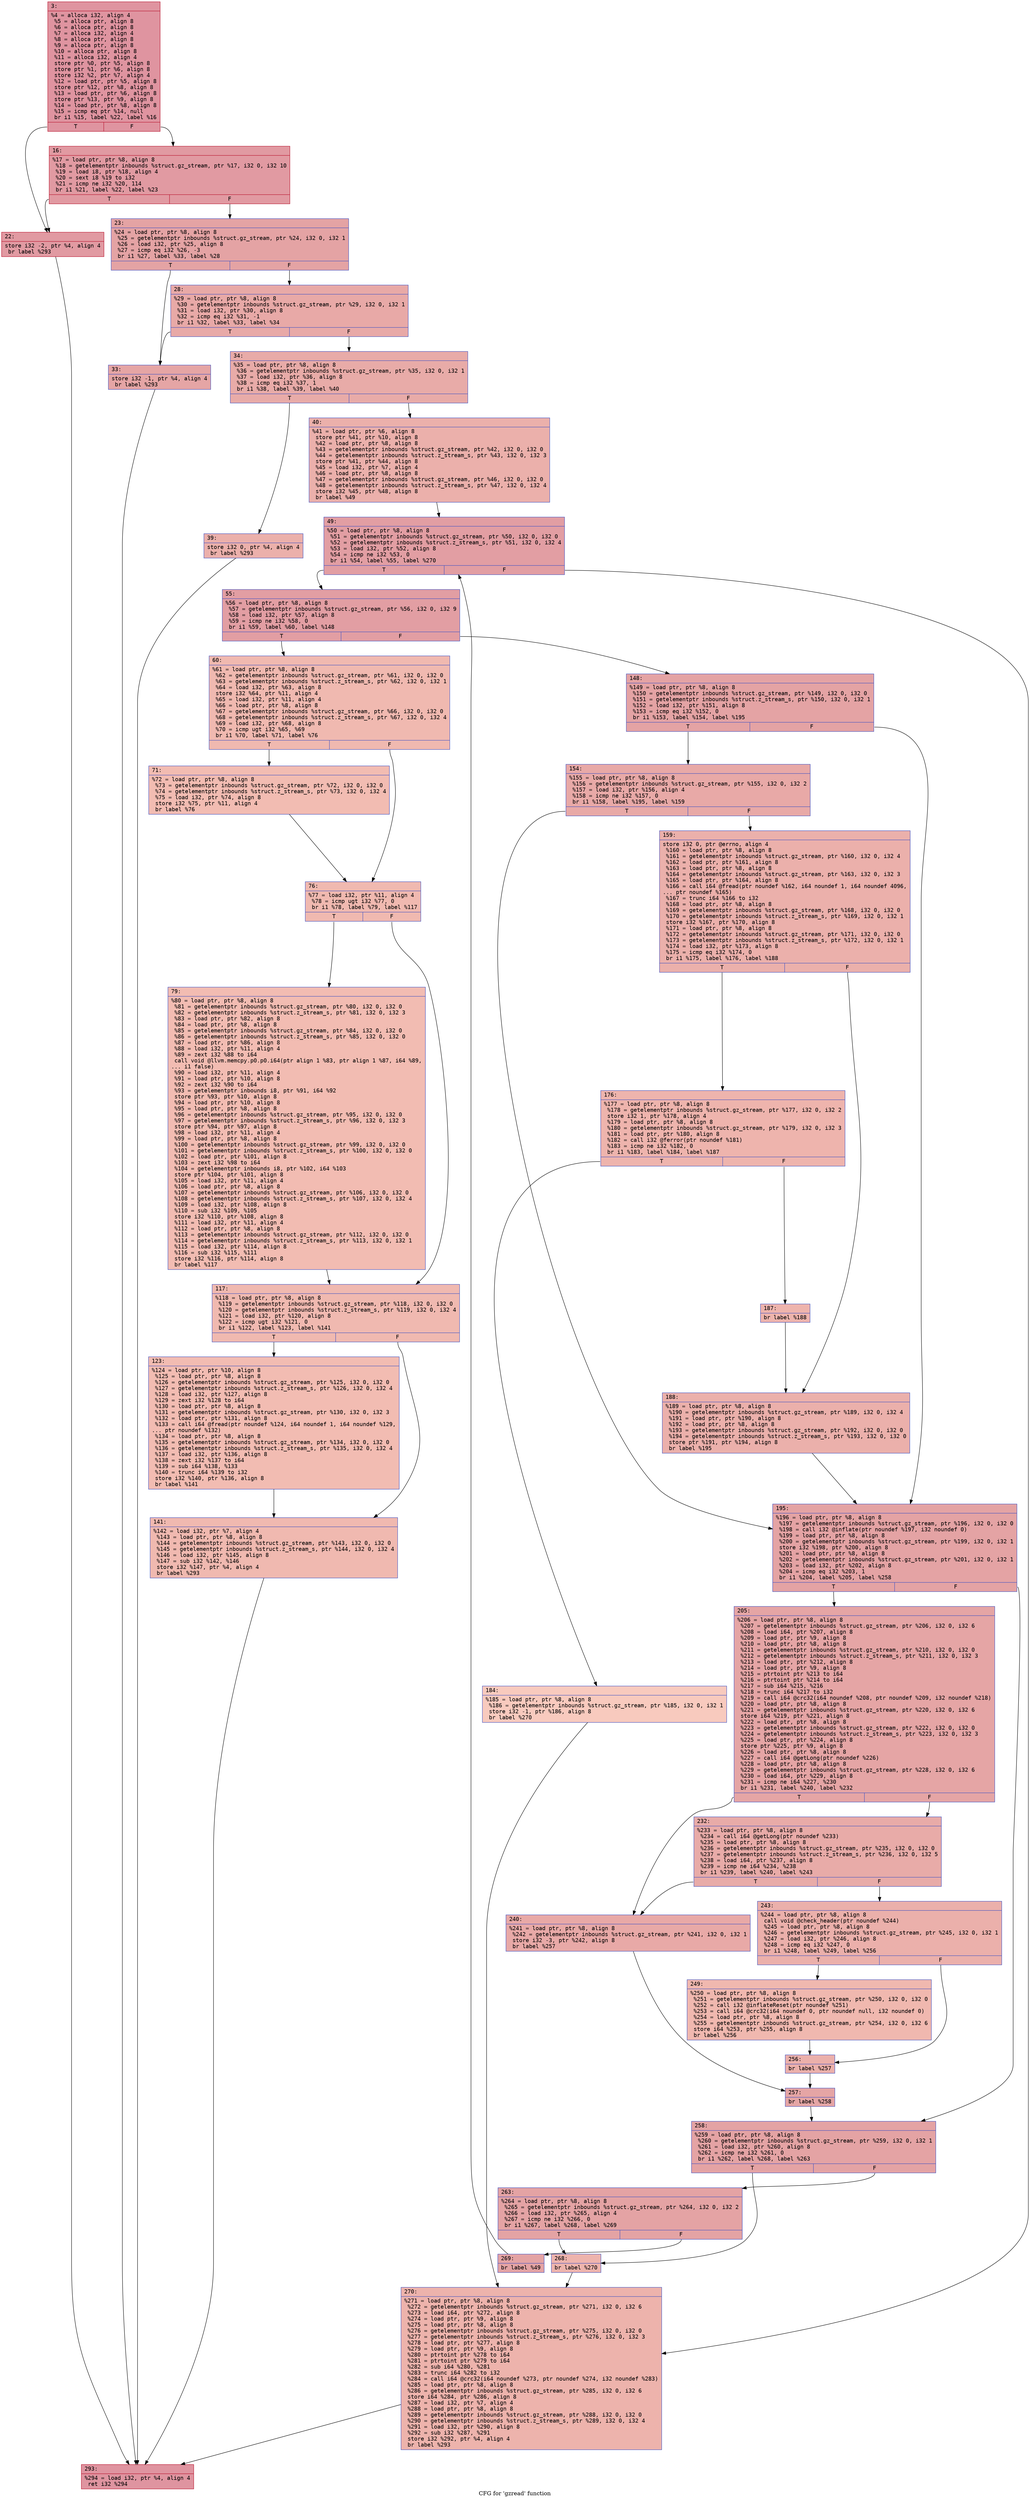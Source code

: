 digraph "CFG for 'gzread' function" {
	label="CFG for 'gzread' function";

	Node0x600002d93200 [shape=record,color="#b70d28ff", style=filled, fillcolor="#b70d2870" fontname="Courier",label="{3:\l|  %4 = alloca i32, align 4\l  %5 = alloca ptr, align 8\l  %6 = alloca ptr, align 8\l  %7 = alloca i32, align 4\l  %8 = alloca ptr, align 8\l  %9 = alloca ptr, align 8\l  %10 = alloca ptr, align 8\l  %11 = alloca i32, align 4\l  store ptr %0, ptr %5, align 8\l  store ptr %1, ptr %6, align 8\l  store i32 %2, ptr %7, align 4\l  %12 = load ptr, ptr %5, align 8\l  store ptr %12, ptr %8, align 8\l  %13 = load ptr, ptr %6, align 8\l  store ptr %13, ptr %9, align 8\l  %14 = load ptr, ptr %8, align 8\l  %15 = icmp eq ptr %14, null\l  br i1 %15, label %22, label %16\l|{<s0>T|<s1>F}}"];
	Node0x600002d93200:s0 -> Node0x600002d932a0[tooltip="3 -> 22\nProbability 37.50%" ];
	Node0x600002d93200:s1 -> Node0x600002d93250[tooltip="3 -> 16\nProbability 62.50%" ];
	Node0x600002d93250 [shape=record,color="#b70d28ff", style=filled, fillcolor="#bb1b2c70" fontname="Courier",label="{16:\l|  %17 = load ptr, ptr %8, align 8\l  %18 = getelementptr inbounds %struct.gz_stream, ptr %17, i32 0, i32 10\l  %19 = load i8, ptr %18, align 4\l  %20 = sext i8 %19 to i32\l  %21 = icmp ne i32 %20, 114\l  br i1 %21, label %22, label %23\l|{<s0>T|<s1>F}}"];
	Node0x600002d93250:s0 -> Node0x600002d932a0[tooltip="16 -> 22\nProbability 50.00%" ];
	Node0x600002d93250:s1 -> Node0x600002d932f0[tooltip="16 -> 23\nProbability 50.00%" ];
	Node0x600002d932a0 [shape=record,color="#b70d28ff", style=filled, fillcolor="#bb1b2c70" fontname="Courier",label="{22:\l|  store i32 -2, ptr %4, align 4\l  br label %293\l}"];
	Node0x600002d932a0 -> Node0x600002d93de0[tooltip="22 -> 293\nProbability 100.00%" ];
	Node0x600002d932f0 [shape=record,color="#3d50c3ff", style=filled, fillcolor="#c32e3170" fontname="Courier",label="{23:\l|  %24 = load ptr, ptr %8, align 8\l  %25 = getelementptr inbounds %struct.gz_stream, ptr %24, i32 0, i32 1\l  %26 = load i32, ptr %25, align 8\l  %27 = icmp eq i32 %26, -3\l  br i1 %27, label %33, label %28\l|{<s0>T|<s1>F}}"];
	Node0x600002d932f0:s0 -> Node0x600002d93390[tooltip="23 -> 33\nProbability 50.00%" ];
	Node0x600002d932f0:s1 -> Node0x600002d93340[tooltip="23 -> 28\nProbability 50.00%" ];
	Node0x600002d93340 [shape=record,color="#3d50c3ff", style=filled, fillcolor="#ca3b3770" fontname="Courier",label="{28:\l|  %29 = load ptr, ptr %8, align 8\l  %30 = getelementptr inbounds %struct.gz_stream, ptr %29, i32 0, i32 1\l  %31 = load i32, ptr %30, align 8\l  %32 = icmp eq i32 %31, -1\l  br i1 %32, label %33, label %34\l|{<s0>T|<s1>F}}"];
	Node0x600002d93340:s0 -> Node0x600002d93390[tooltip="28 -> 33\nProbability 37.50%" ];
	Node0x600002d93340:s1 -> Node0x600002d933e0[tooltip="28 -> 34\nProbability 62.50%" ];
	Node0x600002d93390 [shape=record,color="#3d50c3ff", style=filled, fillcolor="#c5333470" fontname="Courier",label="{33:\l|  store i32 -1, ptr %4, align 4\l  br label %293\l}"];
	Node0x600002d93390 -> Node0x600002d93de0[tooltip="33 -> 293\nProbability 100.00%" ];
	Node0x600002d933e0 [shape=record,color="#3d50c3ff", style=filled, fillcolor="#cc403a70" fontname="Courier",label="{34:\l|  %35 = load ptr, ptr %8, align 8\l  %36 = getelementptr inbounds %struct.gz_stream, ptr %35, i32 0, i32 1\l  %37 = load i32, ptr %36, align 8\l  %38 = icmp eq i32 %37, 1\l  br i1 %38, label %39, label %40\l|{<s0>T|<s1>F}}"];
	Node0x600002d933e0:s0 -> Node0x600002d93430[tooltip="34 -> 39\nProbability 50.00%" ];
	Node0x600002d933e0:s1 -> Node0x600002d93480[tooltip="34 -> 40\nProbability 50.00%" ];
	Node0x600002d93430 [shape=record,color="#3d50c3ff", style=filled, fillcolor="#d24b4070" fontname="Courier",label="{39:\l|  store i32 0, ptr %4, align 4\l  br label %293\l}"];
	Node0x600002d93430 -> Node0x600002d93de0[tooltip="39 -> 293\nProbability 100.00%" ];
	Node0x600002d93480 [shape=record,color="#3d50c3ff", style=filled, fillcolor="#d24b4070" fontname="Courier",label="{40:\l|  %41 = load ptr, ptr %6, align 8\l  store ptr %41, ptr %10, align 8\l  %42 = load ptr, ptr %8, align 8\l  %43 = getelementptr inbounds %struct.gz_stream, ptr %42, i32 0, i32 0\l  %44 = getelementptr inbounds %struct.z_stream_s, ptr %43, i32 0, i32 3\l  store ptr %41, ptr %44, align 8\l  %45 = load i32, ptr %7, align 4\l  %46 = load ptr, ptr %8, align 8\l  %47 = getelementptr inbounds %struct.gz_stream, ptr %46, i32 0, i32 0\l  %48 = getelementptr inbounds %struct.z_stream_s, ptr %47, i32 0, i32 4\l  store i32 %45, ptr %48, align 8\l  br label %49\l}"];
	Node0x600002d93480 -> Node0x600002d934d0[tooltip="40 -> 49\nProbability 100.00%" ];
	Node0x600002d934d0 [shape=record,color="#3d50c3ff", style=filled, fillcolor="#be242e70" fontname="Courier",label="{49:\l|  %50 = load ptr, ptr %8, align 8\l  %51 = getelementptr inbounds %struct.gz_stream, ptr %50, i32 0, i32 0\l  %52 = getelementptr inbounds %struct.z_stream_s, ptr %51, i32 0, i32 4\l  %53 = load i32, ptr %52, align 8\l  %54 = icmp ne i32 %53, 0\l  br i1 %54, label %55, label %270\l|{<s0>T|<s1>F}}"];
	Node0x600002d934d0:s0 -> Node0x600002d93520[tooltip="49 -> 55\nProbability 96.88%" ];
	Node0x600002d934d0:s1 -> Node0x600002d93d90[tooltip="49 -> 270\nProbability 3.12%" ];
	Node0x600002d93520 [shape=record,color="#3d50c3ff", style=filled, fillcolor="#be242e70" fontname="Courier",label="{55:\l|  %56 = load ptr, ptr %8, align 8\l  %57 = getelementptr inbounds %struct.gz_stream, ptr %56, i32 0, i32 9\l  %58 = load i32, ptr %57, align 8\l  %59 = icmp ne i32 %58, 0\l  br i1 %59, label %60, label %148\l|{<s0>T|<s1>F}}"];
	Node0x600002d93520:s0 -> Node0x600002d93570[tooltip="55 -> 60\nProbability 3.12%" ];
	Node0x600002d93520:s1 -> Node0x600002d937a0[tooltip="55 -> 148\nProbability 96.88%" ];
	Node0x600002d93570 [shape=record,color="#3d50c3ff", style=filled, fillcolor="#de614d70" fontname="Courier",label="{60:\l|  %61 = load ptr, ptr %8, align 8\l  %62 = getelementptr inbounds %struct.gz_stream, ptr %61, i32 0, i32 0\l  %63 = getelementptr inbounds %struct.z_stream_s, ptr %62, i32 0, i32 1\l  %64 = load i32, ptr %63, align 8\l  store i32 %64, ptr %11, align 4\l  %65 = load i32, ptr %11, align 4\l  %66 = load ptr, ptr %8, align 8\l  %67 = getelementptr inbounds %struct.gz_stream, ptr %66, i32 0, i32 0\l  %68 = getelementptr inbounds %struct.z_stream_s, ptr %67, i32 0, i32 4\l  %69 = load i32, ptr %68, align 8\l  %70 = icmp ugt i32 %65, %69\l  br i1 %70, label %71, label %76\l|{<s0>T|<s1>F}}"];
	Node0x600002d93570:s0 -> Node0x600002d935c0[tooltip="60 -> 71\nProbability 50.00%" ];
	Node0x600002d93570:s1 -> Node0x600002d93610[tooltip="60 -> 76\nProbability 50.00%" ];
	Node0x600002d935c0 [shape=record,color="#3d50c3ff", style=filled, fillcolor="#e1675170" fontname="Courier",label="{71:\l|  %72 = load ptr, ptr %8, align 8\l  %73 = getelementptr inbounds %struct.gz_stream, ptr %72, i32 0, i32 0\l  %74 = getelementptr inbounds %struct.z_stream_s, ptr %73, i32 0, i32 4\l  %75 = load i32, ptr %74, align 8\l  store i32 %75, ptr %11, align 4\l  br label %76\l}"];
	Node0x600002d935c0 -> Node0x600002d93610[tooltip="71 -> 76\nProbability 100.00%" ];
	Node0x600002d93610 [shape=record,color="#3d50c3ff", style=filled, fillcolor="#de614d70" fontname="Courier",label="{76:\l|  %77 = load i32, ptr %11, align 4\l  %78 = icmp ugt i32 %77, 0\l  br i1 %78, label %79, label %117\l|{<s0>T|<s1>F}}"];
	Node0x600002d93610:s0 -> Node0x600002d93660[tooltip="76 -> 79\nProbability 50.00%" ];
	Node0x600002d93610:s1 -> Node0x600002d936b0[tooltip="76 -> 117\nProbability 50.00%" ];
	Node0x600002d93660 [shape=record,color="#3d50c3ff", style=filled, fillcolor="#e1675170" fontname="Courier",label="{79:\l|  %80 = load ptr, ptr %8, align 8\l  %81 = getelementptr inbounds %struct.gz_stream, ptr %80, i32 0, i32 0\l  %82 = getelementptr inbounds %struct.z_stream_s, ptr %81, i32 0, i32 3\l  %83 = load ptr, ptr %82, align 8\l  %84 = load ptr, ptr %8, align 8\l  %85 = getelementptr inbounds %struct.gz_stream, ptr %84, i32 0, i32 0\l  %86 = getelementptr inbounds %struct.z_stream_s, ptr %85, i32 0, i32 0\l  %87 = load ptr, ptr %86, align 8\l  %88 = load i32, ptr %11, align 4\l  %89 = zext i32 %88 to i64\l  call void @llvm.memcpy.p0.p0.i64(ptr align 1 %83, ptr align 1 %87, i64 %89,\l... i1 false)\l  %90 = load i32, ptr %11, align 4\l  %91 = load ptr, ptr %10, align 8\l  %92 = zext i32 %90 to i64\l  %93 = getelementptr inbounds i8, ptr %91, i64 %92\l  store ptr %93, ptr %10, align 8\l  %94 = load ptr, ptr %10, align 8\l  %95 = load ptr, ptr %8, align 8\l  %96 = getelementptr inbounds %struct.gz_stream, ptr %95, i32 0, i32 0\l  %97 = getelementptr inbounds %struct.z_stream_s, ptr %96, i32 0, i32 3\l  store ptr %94, ptr %97, align 8\l  %98 = load i32, ptr %11, align 4\l  %99 = load ptr, ptr %8, align 8\l  %100 = getelementptr inbounds %struct.gz_stream, ptr %99, i32 0, i32 0\l  %101 = getelementptr inbounds %struct.z_stream_s, ptr %100, i32 0, i32 0\l  %102 = load ptr, ptr %101, align 8\l  %103 = zext i32 %98 to i64\l  %104 = getelementptr inbounds i8, ptr %102, i64 %103\l  store ptr %104, ptr %101, align 8\l  %105 = load i32, ptr %11, align 4\l  %106 = load ptr, ptr %8, align 8\l  %107 = getelementptr inbounds %struct.gz_stream, ptr %106, i32 0, i32 0\l  %108 = getelementptr inbounds %struct.z_stream_s, ptr %107, i32 0, i32 4\l  %109 = load i32, ptr %108, align 8\l  %110 = sub i32 %109, %105\l  store i32 %110, ptr %108, align 8\l  %111 = load i32, ptr %11, align 4\l  %112 = load ptr, ptr %8, align 8\l  %113 = getelementptr inbounds %struct.gz_stream, ptr %112, i32 0, i32 0\l  %114 = getelementptr inbounds %struct.z_stream_s, ptr %113, i32 0, i32 1\l  %115 = load i32, ptr %114, align 8\l  %116 = sub i32 %115, %111\l  store i32 %116, ptr %114, align 8\l  br label %117\l}"];
	Node0x600002d93660 -> Node0x600002d936b0[tooltip="79 -> 117\nProbability 100.00%" ];
	Node0x600002d936b0 [shape=record,color="#3d50c3ff", style=filled, fillcolor="#de614d70" fontname="Courier",label="{117:\l|  %118 = load ptr, ptr %8, align 8\l  %119 = getelementptr inbounds %struct.gz_stream, ptr %118, i32 0, i32 0\l  %120 = getelementptr inbounds %struct.z_stream_s, ptr %119, i32 0, i32 4\l  %121 = load i32, ptr %120, align 8\l  %122 = icmp ugt i32 %121, 0\l  br i1 %122, label %123, label %141\l|{<s0>T|<s1>F}}"];
	Node0x600002d936b0:s0 -> Node0x600002d93700[tooltip="117 -> 123\nProbability 50.00%" ];
	Node0x600002d936b0:s1 -> Node0x600002d93750[tooltip="117 -> 141\nProbability 50.00%" ];
	Node0x600002d93700 [shape=record,color="#3d50c3ff", style=filled, fillcolor="#e1675170" fontname="Courier",label="{123:\l|  %124 = load ptr, ptr %10, align 8\l  %125 = load ptr, ptr %8, align 8\l  %126 = getelementptr inbounds %struct.gz_stream, ptr %125, i32 0, i32 0\l  %127 = getelementptr inbounds %struct.z_stream_s, ptr %126, i32 0, i32 4\l  %128 = load i32, ptr %127, align 8\l  %129 = zext i32 %128 to i64\l  %130 = load ptr, ptr %8, align 8\l  %131 = getelementptr inbounds %struct.gz_stream, ptr %130, i32 0, i32 3\l  %132 = load ptr, ptr %131, align 8\l  %133 = call i64 @fread(ptr noundef %124, i64 noundef 1, i64 noundef %129,\l... ptr noundef %132)\l  %134 = load ptr, ptr %8, align 8\l  %135 = getelementptr inbounds %struct.gz_stream, ptr %134, i32 0, i32 0\l  %136 = getelementptr inbounds %struct.z_stream_s, ptr %135, i32 0, i32 4\l  %137 = load i32, ptr %136, align 8\l  %138 = zext i32 %137 to i64\l  %139 = sub i64 %138, %133\l  %140 = trunc i64 %139 to i32\l  store i32 %140, ptr %136, align 8\l  br label %141\l}"];
	Node0x600002d93700 -> Node0x600002d93750[tooltip="123 -> 141\nProbability 100.00%" ];
	Node0x600002d93750 [shape=record,color="#3d50c3ff", style=filled, fillcolor="#de614d70" fontname="Courier",label="{141:\l|  %142 = load i32, ptr %7, align 4\l  %143 = load ptr, ptr %8, align 8\l  %144 = getelementptr inbounds %struct.gz_stream, ptr %143, i32 0, i32 0\l  %145 = getelementptr inbounds %struct.z_stream_s, ptr %144, i32 0, i32 4\l  %146 = load i32, ptr %145, align 8\l  %147 = sub i32 %142, %146\l  store i32 %147, ptr %4, align 4\l  br label %293\l}"];
	Node0x600002d93750 -> Node0x600002d93de0[tooltip="141 -> 293\nProbability 100.00%" ];
	Node0x600002d937a0 [shape=record,color="#3d50c3ff", style=filled, fillcolor="#c32e3170" fontname="Courier",label="{148:\l|  %149 = load ptr, ptr %8, align 8\l  %150 = getelementptr inbounds %struct.gz_stream, ptr %149, i32 0, i32 0\l  %151 = getelementptr inbounds %struct.z_stream_s, ptr %150, i32 0, i32 1\l  %152 = load i32, ptr %151, align 8\l  %153 = icmp eq i32 %152, 0\l  br i1 %153, label %154, label %195\l|{<s0>T|<s1>F}}"];
	Node0x600002d937a0:s0 -> Node0x600002d937f0[tooltip="148 -> 154\nProbability 37.50%" ];
	Node0x600002d937a0:s1 -> Node0x600002d939d0[tooltip="148 -> 195\nProbability 62.50%" ];
	Node0x600002d937f0 [shape=record,color="#3d50c3ff", style=filled, fillcolor="#ca3b3770" fontname="Courier",label="{154:\l|  %155 = load ptr, ptr %8, align 8\l  %156 = getelementptr inbounds %struct.gz_stream, ptr %155, i32 0, i32 2\l  %157 = load i32, ptr %156, align 4\l  %158 = icmp ne i32 %157, 0\l  br i1 %158, label %195, label %159\l|{<s0>T|<s1>F}}"];
	Node0x600002d937f0:s0 -> Node0x600002d939d0[tooltip="154 -> 195\nProbability 62.50%" ];
	Node0x600002d937f0:s1 -> Node0x600002d93840[tooltip="154 -> 159\nProbability 37.50%" ];
	Node0x600002d93840 [shape=record,color="#3d50c3ff", style=filled, fillcolor="#d24b4070" fontname="Courier",label="{159:\l|  store i32 0, ptr @errno, align 4\l  %160 = load ptr, ptr %8, align 8\l  %161 = getelementptr inbounds %struct.gz_stream, ptr %160, i32 0, i32 4\l  %162 = load ptr, ptr %161, align 8\l  %163 = load ptr, ptr %8, align 8\l  %164 = getelementptr inbounds %struct.gz_stream, ptr %163, i32 0, i32 3\l  %165 = load ptr, ptr %164, align 8\l  %166 = call i64 @fread(ptr noundef %162, i64 noundef 1, i64 noundef 4096,\l... ptr noundef %165)\l  %167 = trunc i64 %166 to i32\l  %168 = load ptr, ptr %8, align 8\l  %169 = getelementptr inbounds %struct.gz_stream, ptr %168, i32 0, i32 0\l  %170 = getelementptr inbounds %struct.z_stream_s, ptr %169, i32 0, i32 1\l  store i32 %167, ptr %170, align 8\l  %171 = load ptr, ptr %8, align 8\l  %172 = getelementptr inbounds %struct.gz_stream, ptr %171, i32 0, i32 0\l  %173 = getelementptr inbounds %struct.z_stream_s, ptr %172, i32 0, i32 1\l  %174 = load i32, ptr %173, align 8\l  %175 = icmp eq i32 %174, 0\l  br i1 %175, label %176, label %188\l|{<s0>T|<s1>F}}"];
	Node0x600002d93840:s0 -> Node0x600002d93890[tooltip="159 -> 176\nProbability 37.50%" ];
	Node0x600002d93840:s1 -> Node0x600002d93980[tooltip="159 -> 188\nProbability 62.50%" ];
	Node0x600002d93890 [shape=record,color="#3d50c3ff", style=filled, fillcolor="#d8564670" fontname="Courier",label="{176:\l|  %177 = load ptr, ptr %8, align 8\l  %178 = getelementptr inbounds %struct.gz_stream, ptr %177, i32 0, i32 2\l  store i32 1, ptr %178, align 4\l  %179 = load ptr, ptr %8, align 8\l  %180 = getelementptr inbounds %struct.gz_stream, ptr %179, i32 0, i32 3\l  %181 = load ptr, ptr %180, align 8\l  %182 = call i32 @ferror(ptr noundef %181)\l  %183 = icmp ne i32 %182, 0\l  br i1 %183, label %184, label %187\l|{<s0>T|<s1>F}}"];
	Node0x600002d93890:s0 -> Node0x600002d938e0[tooltip="176 -> 184\nProbability 3.12%" ];
	Node0x600002d93890:s1 -> Node0x600002d93930[tooltip="176 -> 187\nProbability 96.88%" ];
	Node0x600002d938e0 [shape=record,color="#3d50c3ff", style=filled, fillcolor="#ef886b70" fontname="Courier",label="{184:\l|  %185 = load ptr, ptr %8, align 8\l  %186 = getelementptr inbounds %struct.gz_stream, ptr %185, i32 0, i32 1\l  store i32 -1, ptr %186, align 8\l  br label %270\l}"];
	Node0x600002d938e0 -> Node0x600002d93d90[tooltip="184 -> 270\nProbability 100.00%" ];
	Node0x600002d93930 [shape=record,color="#3d50c3ff", style=filled, fillcolor="#d8564670" fontname="Courier",label="{187:\l|  br label %188\l}"];
	Node0x600002d93930 -> Node0x600002d93980[tooltip="187 -> 188\nProbability 100.00%" ];
	Node0x600002d93980 [shape=record,color="#3d50c3ff", style=filled, fillcolor="#d24b4070" fontname="Courier",label="{188:\l|  %189 = load ptr, ptr %8, align 8\l  %190 = getelementptr inbounds %struct.gz_stream, ptr %189, i32 0, i32 4\l  %191 = load ptr, ptr %190, align 8\l  %192 = load ptr, ptr %8, align 8\l  %193 = getelementptr inbounds %struct.gz_stream, ptr %192, i32 0, i32 0\l  %194 = getelementptr inbounds %struct.z_stream_s, ptr %193, i32 0, i32 0\l  store ptr %191, ptr %194, align 8\l  br label %195\l}"];
	Node0x600002d93980 -> Node0x600002d939d0[tooltip="188 -> 195\nProbability 100.00%" ];
	Node0x600002d939d0 [shape=record,color="#3d50c3ff", style=filled, fillcolor="#c32e3170" fontname="Courier",label="{195:\l|  %196 = load ptr, ptr %8, align 8\l  %197 = getelementptr inbounds %struct.gz_stream, ptr %196, i32 0, i32 0\l  %198 = call i32 @inflate(ptr noundef %197, i32 noundef 0)\l  %199 = load ptr, ptr %8, align 8\l  %200 = getelementptr inbounds %struct.gz_stream, ptr %199, i32 0, i32 1\l  store i32 %198, ptr %200, align 8\l  %201 = load ptr, ptr %8, align 8\l  %202 = getelementptr inbounds %struct.gz_stream, ptr %201, i32 0, i32 1\l  %203 = load i32, ptr %202, align 8\l  %204 = icmp eq i32 %203, 1\l  br i1 %204, label %205, label %258\l|{<s0>T|<s1>F}}"];
	Node0x600002d939d0:s0 -> Node0x600002d93a20[tooltip="195 -> 205\nProbability 50.00%" ];
	Node0x600002d939d0:s1 -> Node0x600002d93c50[tooltip="195 -> 258\nProbability 50.00%" ];
	Node0x600002d93a20 [shape=record,color="#3d50c3ff", style=filled, fillcolor="#c5333470" fontname="Courier",label="{205:\l|  %206 = load ptr, ptr %8, align 8\l  %207 = getelementptr inbounds %struct.gz_stream, ptr %206, i32 0, i32 6\l  %208 = load i64, ptr %207, align 8\l  %209 = load ptr, ptr %9, align 8\l  %210 = load ptr, ptr %8, align 8\l  %211 = getelementptr inbounds %struct.gz_stream, ptr %210, i32 0, i32 0\l  %212 = getelementptr inbounds %struct.z_stream_s, ptr %211, i32 0, i32 3\l  %213 = load ptr, ptr %212, align 8\l  %214 = load ptr, ptr %9, align 8\l  %215 = ptrtoint ptr %213 to i64\l  %216 = ptrtoint ptr %214 to i64\l  %217 = sub i64 %215, %216\l  %218 = trunc i64 %217 to i32\l  %219 = call i64 @crc32(i64 noundef %208, ptr noundef %209, i32 noundef %218)\l  %220 = load ptr, ptr %8, align 8\l  %221 = getelementptr inbounds %struct.gz_stream, ptr %220, i32 0, i32 6\l  store i64 %219, ptr %221, align 8\l  %222 = load ptr, ptr %8, align 8\l  %223 = getelementptr inbounds %struct.gz_stream, ptr %222, i32 0, i32 0\l  %224 = getelementptr inbounds %struct.z_stream_s, ptr %223, i32 0, i32 3\l  %225 = load ptr, ptr %224, align 8\l  store ptr %225, ptr %9, align 8\l  %226 = load ptr, ptr %8, align 8\l  %227 = call i64 @getLong(ptr noundef %226)\l  %228 = load ptr, ptr %8, align 8\l  %229 = getelementptr inbounds %struct.gz_stream, ptr %228, i32 0, i32 6\l  %230 = load i64, ptr %229, align 8\l  %231 = icmp ne i64 %227, %230\l  br i1 %231, label %240, label %232\l|{<s0>T|<s1>F}}"];
	Node0x600002d93a20:s0 -> Node0x600002d93ac0[tooltip="205 -> 240\nProbability 50.00%" ];
	Node0x600002d93a20:s1 -> Node0x600002d93a70[tooltip="205 -> 232\nProbability 50.00%" ];
	Node0x600002d93a70 [shape=record,color="#3d50c3ff", style=filled, fillcolor="#cc403a70" fontname="Courier",label="{232:\l|  %233 = load ptr, ptr %8, align 8\l  %234 = call i64 @getLong(ptr noundef %233)\l  %235 = load ptr, ptr %8, align 8\l  %236 = getelementptr inbounds %struct.gz_stream, ptr %235, i32 0, i32 0\l  %237 = getelementptr inbounds %struct.z_stream_s, ptr %236, i32 0, i32 5\l  %238 = load i64, ptr %237, align 8\l  %239 = icmp ne i64 %234, %238\l  br i1 %239, label %240, label %243\l|{<s0>T|<s1>F}}"];
	Node0x600002d93a70:s0 -> Node0x600002d93ac0[tooltip="232 -> 240\nProbability 50.00%" ];
	Node0x600002d93a70:s1 -> Node0x600002d93b10[tooltip="232 -> 243\nProbability 50.00%" ];
	Node0x600002d93ac0 [shape=record,color="#3d50c3ff", style=filled, fillcolor="#ca3b3770" fontname="Courier",label="{240:\l|  %241 = load ptr, ptr %8, align 8\l  %242 = getelementptr inbounds %struct.gz_stream, ptr %241, i32 0, i32 1\l  store i32 -3, ptr %242, align 8\l  br label %257\l}"];
	Node0x600002d93ac0 -> Node0x600002d93c00[tooltip="240 -> 257\nProbability 100.00%" ];
	Node0x600002d93b10 [shape=record,color="#3d50c3ff", style=filled, fillcolor="#d24b4070" fontname="Courier",label="{243:\l|  %244 = load ptr, ptr %8, align 8\l  call void @check_header(ptr noundef %244)\l  %245 = load ptr, ptr %8, align 8\l  %246 = getelementptr inbounds %struct.gz_stream, ptr %245, i32 0, i32 1\l  %247 = load i32, ptr %246, align 8\l  %248 = icmp eq i32 %247, 0\l  br i1 %248, label %249, label %256\l|{<s0>T|<s1>F}}"];
	Node0x600002d93b10:s0 -> Node0x600002d93b60[tooltip="243 -> 249\nProbability 37.50%" ];
	Node0x600002d93b10:s1 -> Node0x600002d93bb0[tooltip="243 -> 256\nProbability 62.50%" ];
	Node0x600002d93b60 [shape=record,color="#3d50c3ff", style=filled, fillcolor="#dc5d4a70" fontname="Courier",label="{249:\l|  %250 = load ptr, ptr %8, align 8\l  %251 = getelementptr inbounds %struct.gz_stream, ptr %250, i32 0, i32 0\l  %252 = call i32 @inflateReset(ptr noundef %251)\l  %253 = call i64 @crc32(i64 noundef 0, ptr noundef null, i32 noundef 0)\l  %254 = load ptr, ptr %8, align 8\l  %255 = getelementptr inbounds %struct.gz_stream, ptr %254, i32 0, i32 6\l  store i64 %253, ptr %255, align 8\l  br label %256\l}"];
	Node0x600002d93b60 -> Node0x600002d93bb0[tooltip="249 -> 256\nProbability 100.00%" ];
	Node0x600002d93bb0 [shape=record,color="#3d50c3ff", style=filled, fillcolor="#d24b4070" fontname="Courier",label="{256:\l|  br label %257\l}"];
	Node0x600002d93bb0 -> Node0x600002d93c00[tooltip="256 -> 257\nProbability 100.00%" ];
	Node0x600002d93c00 [shape=record,color="#3d50c3ff", style=filled, fillcolor="#c5333470" fontname="Courier",label="{257:\l|  br label %258\l}"];
	Node0x600002d93c00 -> Node0x600002d93c50[tooltip="257 -> 258\nProbability 100.00%" ];
	Node0x600002d93c50 [shape=record,color="#3d50c3ff", style=filled, fillcolor="#c32e3170" fontname="Courier",label="{258:\l|  %259 = load ptr, ptr %8, align 8\l  %260 = getelementptr inbounds %struct.gz_stream, ptr %259, i32 0, i32 1\l  %261 = load i32, ptr %260, align 8\l  %262 = icmp ne i32 %261, 0\l  br i1 %262, label %268, label %263\l|{<s0>T|<s1>F}}"];
	Node0x600002d93c50:s0 -> Node0x600002d93cf0[tooltip="258 -> 268\nProbability 3.12%" ];
	Node0x600002d93c50:s1 -> Node0x600002d93ca0[tooltip="258 -> 263\nProbability 96.88%" ];
	Node0x600002d93ca0 [shape=record,color="#3d50c3ff", style=filled, fillcolor="#c32e3170" fontname="Courier",label="{263:\l|  %264 = load ptr, ptr %8, align 8\l  %265 = getelementptr inbounds %struct.gz_stream, ptr %264, i32 0, i32 2\l  %266 = load i32, ptr %265, align 4\l  %267 = icmp ne i32 %266, 0\l  br i1 %267, label %268, label %269\l|{<s0>T|<s1>F}}"];
	Node0x600002d93ca0:s0 -> Node0x600002d93cf0[tooltip="263 -> 268\nProbability 3.12%" ];
	Node0x600002d93ca0:s1 -> Node0x600002d93d40[tooltip="263 -> 269\nProbability 96.88%" ];
	Node0x600002d93cf0 [shape=record,color="#3d50c3ff", style=filled, fillcolor="#d8564670" fontname="Courier",label="{268:\l|  br label %270\l}"];
	Node0x600002d93cf0 -> Node0x600002d93d90[tooltip="268 -> 270\nProbability 100.00%" ];
	Node0x600002d93d40 [shape=record,color="#3d50c3ff", style=filled, fillcolor="#c32e3170" fontname="Courier",label="{269:\l|  br label %49\l}"];
	Node0x600002d93d40 -> Node0x600002d934d0[tooltip="269 -> 49\nProbability 100.00%" ];
	Node0x600002d93d90 [shape=record,color="#3d50c3ff", style=filled, fillcolor="#d6524470" fontname="Courier",label="{270:\l|  %271 = load ptr, ptr %8, align 8\l  %272 = getelementptr inbounds %struct.gz_stream, ptr %271, i32 0, i32 6\l  %273 = load i64, ptr %272, align 8\l  %274 = load ptr, ptr %9, align 8\l  %275 = load ptr, ptr %8, align 8\l  %276 = getelementptr inbounds %struct.gz_stream, ptr %275, i32 0, i32 0\l  %277 = getelementptr inbounds %struct.z_stream_s, ptr %276, i32 0, i32 3\l  %278 = load ptr, ptr %277, align 8\l  %279 = load ptr, ptr %9, align 8\l  %280 = ptrtoint ptr %278 to i64\l  %281 = ptrtoint ptr %279 to i64\l  %282 = sub i64 %280, %281\l  %283 = trunc i64 %282 to i32\l  %284 = call i64 @crc32(i64 noundef %273, ptr noundef %274, i32 noundef %283)\l  %285 = load ptr, ptr %8, align 8\l  %286 = getelementptr inbounds %struct.gz_stream, ptr %285, i32 0, i32 6\l  store i64 %284, ptr %286, align 8\l  %287 = load i32, ptr %7, align 4\l  %288 = load ptr, ptr %8, align 8\l  %289 = getelementptr inbounds %struct.gz_stream, ptr %288, i32 0, i32 0\l  %290 = getelementptr inbounds %struct.z_stream_s, ptr %289, i32 0, i32 4\l  %291 = load i32, ptr %290, align 8\l  %292 = sub i32 %287, %291\l  store i32 %292, ptr %4, align 4\l  br label %293\l}"];
	Node0x600002d93d90 -> Node0x600002d93de0[tooltip="270 -> 293\nProbability 100.00%" ];
	Node0x600002d93de0 [shape=record,color="#b70d28ff", style=filled, fillcolor="#b70d2870" fontname="Courier",label="{293:\l|  %294 = load i32, ptr %4, align 4\l  ret i32 %294\l}"];
}
